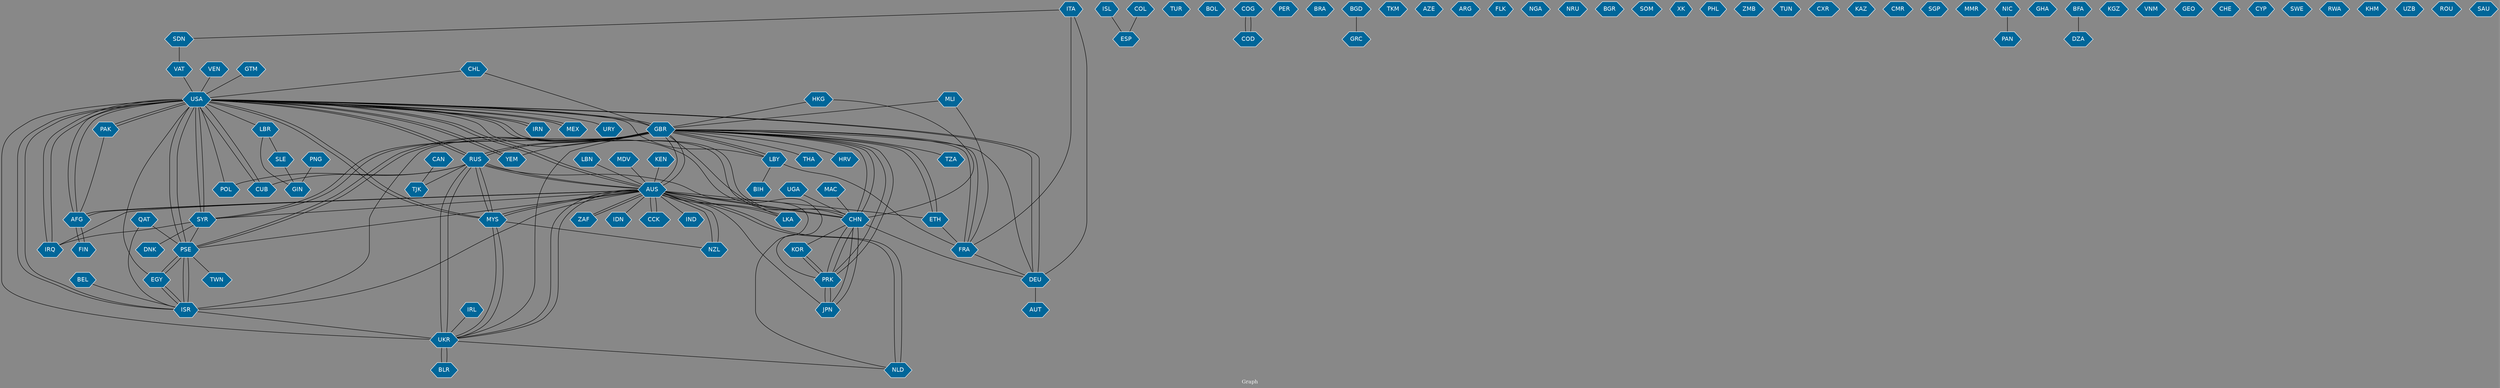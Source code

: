 // Countries together in item graph
graph {
	graph [bgcolor="#888888" fontcolor=white fontsize=12 label="Graph" outputorder=edgesfirst overlap=prism]
	node [color=white fillcolor="#006699" fontcolor=white fontname=Helvetica shape=hexagon style=filled]
	edge [arrowhead=open color=black fontcolor=white fontname=Courier fontsize=12]
		USA [label=USA]
		NLD [label=NLD]
		GBR [label=GBR]
		RUS [label=RUS]
		ISR [label=ISR]
		SYR [label=SYR]
		AUS [label=AUS]
		IND [label=IND]
		PSE [label=PSE]
		IRN [label=IRN]
		HKG [label=HKG]
		CHN [label=CHN]
		DEU [label=DEU]
		ESP [label=ESP]
		PRK [label=PRK]
		AFG [label=AFG]
		ZAF [label=ZAF]
		IDN [label=IDN]
		UKR [label=UKR]
		UGA [label=UGA]
		ITA [label=ITA]
		JPN [label=JPN]
		"CCK " [label="CCK "]
		IRQ [label=IRQ]
		EGY [label=EGY]
		CHL [label=CHL]
		TUR [label=TUR]
		FRA [label=FRA]
		ISL [label=ISL]
		BOL [label=BOL]
		KEN [label=KEN]
		BLR [label=BLR]
		NZL [label=NZL]
		COG [label=COG]
		COD [label=COD]
		MEX [label=MEX]
		PER [label=PER]
		BRA [label=BRA]
		GRC [label=GRC]
		LKA [label=LKA]
		MLI [label=MLI]
		TKM [label=TKM]
		MYS [label=MYS]
		AZE [label=AZE]
		POL [label=POL]
		LBY [label=LBY]
		ARG [label=ARG]
		FLK [label=FLK]
		TWN [label=TWN]
		SLE [label=SLE]
		VAT [label=VAT]
		AUT [label=AUT]
		KOR [label=KOR]
		PAK [label=PAK]
		FIN [label=FIN]
		NGA [label=NGA]
		NRU [label=NRU]
		TZA [label=TZA]
		THA [label=THA]
		BEL [label=BEL]
		MAC [label=MAC]
		QAT [label=QAT]
		BGR [label=BGR]
		SOM [label=SOM]
		IRL [label=IRL]
		VEN [label=VEN]
		BIH [label=BIH]
		HRV [label=HRV]
		PNG [label=PNG]
		GIN [label=GIN]
		XK [label=XK]
		PHL [label=PHL]
		ETH [label=ETH]
		CUB [label=CUB]
		ZMB [label=ZMB]
		TUN [label=TUN]
		"CXR " [label="CXR "]
		KAZ [label=KAZ]
		SDN [label=SDN]
		BGD [label=BGD]
		LBN [label=LBN]
		LBR [label=LBR]
		COL [label=COL]
		CMR [label=CMR]
		SGP [label=SGP]
		MMR [label=MMR]
		URY [label=URY]
		NIC [label=NIC]
		PAN [label=PAN]
		GHA [label=GHA]
		BFA [label=BFA]
		DZA [label=DZA]
		DNK [label=DNK]
		KGZ [label=KGZ]
		VNM [label=VNM]
		GEO [label=GEO]
		YEM [label=YEM]
		CHE [label=CHE]
		CAN [label=CAN]
		CYP [label=CYP]
		MDV [label=MDV]
		TJK [label=TJK]
		SWE [label=SWE]
		RWA [label=RWA]
		GTM [label=GTM]
		KHM [label=KHM]
		UZB [label=UZB]
		ROU [label=ROU]
		SAU [label=SAU]
			IRL -- UKR [weight=1]
			COL -- ESP [weight=1]
			LBN -- AUS [weight=1]
			VEN -- USA [weight=1]
			HKG -- GBR [weight=1]
			KEN -- AUS [weight=1]
			ZAF -- AUS [weight=1]
			PRK -- CHN [weight=2]
			GBR -- YEM [weight=1]
			VAT -- USA [weight=1]
			RUS -- CUB [weight=2]
			MYS -- USA [weight=1]
			AUS -- "CCK " [weight=3]
			MYS -- RUS [weight=7]
			BFA -- DZA [weight=1]
			UKR -- AUS [weight=4]
			DEU -- GBR [weight=1]
			MLI -- FRA [weight=1]
			AFG -- USA [weight=1]
			USA -- YEM [weight=1]
			CHN -- DEU [weight=1]
			LBY -- GBR [weight=1]
			AUS -- JPN [weight=4]
			LBR -- GIN [weight=1]
			QAT -- ISR [weight=1]
			CHN -- PRK [weight=1]
			ISR -- AUS [weight=1]
			LBY -- USA [weight=2]
			GBR -- PSE [weight=1]
			ITA -- FRA [weight=1]
			RUS -- MYS [weight=5]
			ISR -- UKR [weight=1]
			JPN -- CHN [weight=1]
			FIN -- AFG [weight=1]
			PSE -- GBR [weight=1]
			GBR -- THA [weight=1]
			USA -- UKR [weight=4]
			USA -- IRN [weight=4]
			PRK -- GBR [weight=1]
			UKR -- MYS [weight=13]
			PSE -- TWN [weight=1]
			BEL -- ISR [weight=1]
			KOR -- PRK [weight=1]
			USA -- AFG [weight=1]
			MAC -- CHN [weight=1]
			AFG -- FIN [weight=1]
			JPN -- PRK [weight=2]
			CHN -- USA [weight=2]
			USA -- LBR [weight=2]
			AUS -- USA [weight=3]
			EGY -- PSE [weight=6]
			CHN -- GBR [weight=1]
			GBR -- CHN [weight=1]
			MYS -- NZL [weight=1]
			EGY -- ISR [weight=5]
			CHN -- AUS [weight=3]
			GBR -- ISR [weight=1]
			GBR -- LBY [weight=1]
			LBY -- BIH [weight=1]
			USA -- SYR [weight=1]
			USA -- IRQ [weight=1]
			BLR -- UKR [weight=1]
			USA -- DEU [weight=3]
			PSE -- EGY [weight=6]
			GBR -- ETH [weight=1]
			RUS -- POL [weight=1]
			CHN -- JPN [weight=1]
			SLE -- GIN [weight=1]
			AUS -- ETH [weight=1]
			USA -- RUS [weight=7]
			PAK -- AFG [weight=1]
			PSE -- AUS [weight=3]
			PSE -- ISR [weight=103]
			HKG -- CHN [weight=1]
			ISR -- USA [weight=18]
			MDV -- AUS [weight=1]
			CHL -- GBR [weight=1]
			GBR -- RUS [weight=5]
			AUS -- AFG [weight=1]
			MYS -- UKR [weight=8]
			PSE -- USA [weight=21]
			AUS -- IDN [weight=1]
			FRA -- DEU [weight=1]
			POL -- USA [weight=2]
			GBR -- AUS [weight=2]
			PNG -- GIN [weight=2]
			GBR -- SYR [weight=2]
			AUS -- GBR [weight=3]
			ISR -- PSE [weight=130]
			LKA -- GBR [weight=2]
			USA -- MYS [weight=1]
			FRA -- GBR [weight=1]
			PAK -- USA [weight=1]
			MYS -- AUS [weight=2]
			NLD -- RUS [weight=1]
			LBY -- FRA [weight=1]
			GBR -- FRA [weight=1]
			MLI -- GBR [weight=1]
			AUS -- NZL [weight=1]
			AFG -- AUS [weight=1]
			NLD -- AUS [weight=2]
			MEX -- USA [weight=1]
			SYR -- DNK [weight=2]
			USA -- MEX [weight=3]
			AUS -- LKA [weight=4]
			AUS -- UKR [weight=1]
			PRK -- KOR [weight=1]
			RUS -- UKR [weight=14]
			CAN -- TJK [weight=1]
			IRN -- USA [weight=1]
			USA -- PSE [weight=18]
			DEU -- AUT [weight=1]
			ITA -- SDN [weight=1]
			SYR -- PSE [weight=1]
			GTM -- USA [weight=1]
			ITA -- DEU [weight=1]
			RUS -- AUS [weight=3]
			"CCK " -- AUS [weight=1]
			UKR -- NLD [weight=1]
			CHN -- KOR [weight=1]
			ISR -- EGY [weight=5]
			GBR -- USA [weight=3]
			LKA -- AUS [weight=1]
			USA -- PAK [weight=1]
			GBR -- PRK [weight=2]
			USA -- PRK [weight=1]
			USA -- ISR [weight=9]
			USA -- AUS [weight=1]
			SYR -- USA [weight=2]
			SYR -- IRQ [weight=1]
			UKR -- RUS [weight=11]
			UKR -- BLR [weight=1]
			CHL -- USA [weight=1]
			USA -- EGY [weight=1]
			IRQ -- AUS [weight=1]
			IRQ -- USA [weight=2]
			GBR -- TZA [weight=1]
			RUS -- TJK [weight=1]
			ETH -- GBR [weight=1]
			NZL -- AUS [weight=1]
			AUS -- IND [weight=3]
			GBR -- HRV [weight=1]
			QAT -- PSE [weight=1]
			BGD -- GRC [weight=1]
			UKR -- GBR [weight=1]
			COG -- COD [weight=1]
			YEM -- USA [weight=1]
			AUS -- RUS [weight=3]
			AUS -- SYR [weight=1]
			RUS -- USA [weight=18]
			USA -- CUB [weight=1]
			ETH -- FRA [weight=1]
			DEU -- USA [weight=11]
			UGA -- CHN [weight=1]
			NIC -- PAN [weight=1]
			RUS -- GBR [weight=3]
			CUB -- USA [weight=1]
			ISL -- ESP [weight=1]
			USA -- CHN [weight=2]
			LBR -- SLE [weight=2]
			USA -- URY [weight=1]
			COD -- COG [weight=1]
			AUS -- CHN [weight=1]
			PRK -- JPN [weight=1]
			SYR -- GBR [weight=3]
			USA -- GBR [weight=4]
			SDN -- VAT [weight=2]
			AUS -- ZAF [weight=1]
			AUS -- NLD [weight=7]
			AUS -- MYS [weight=5]
}